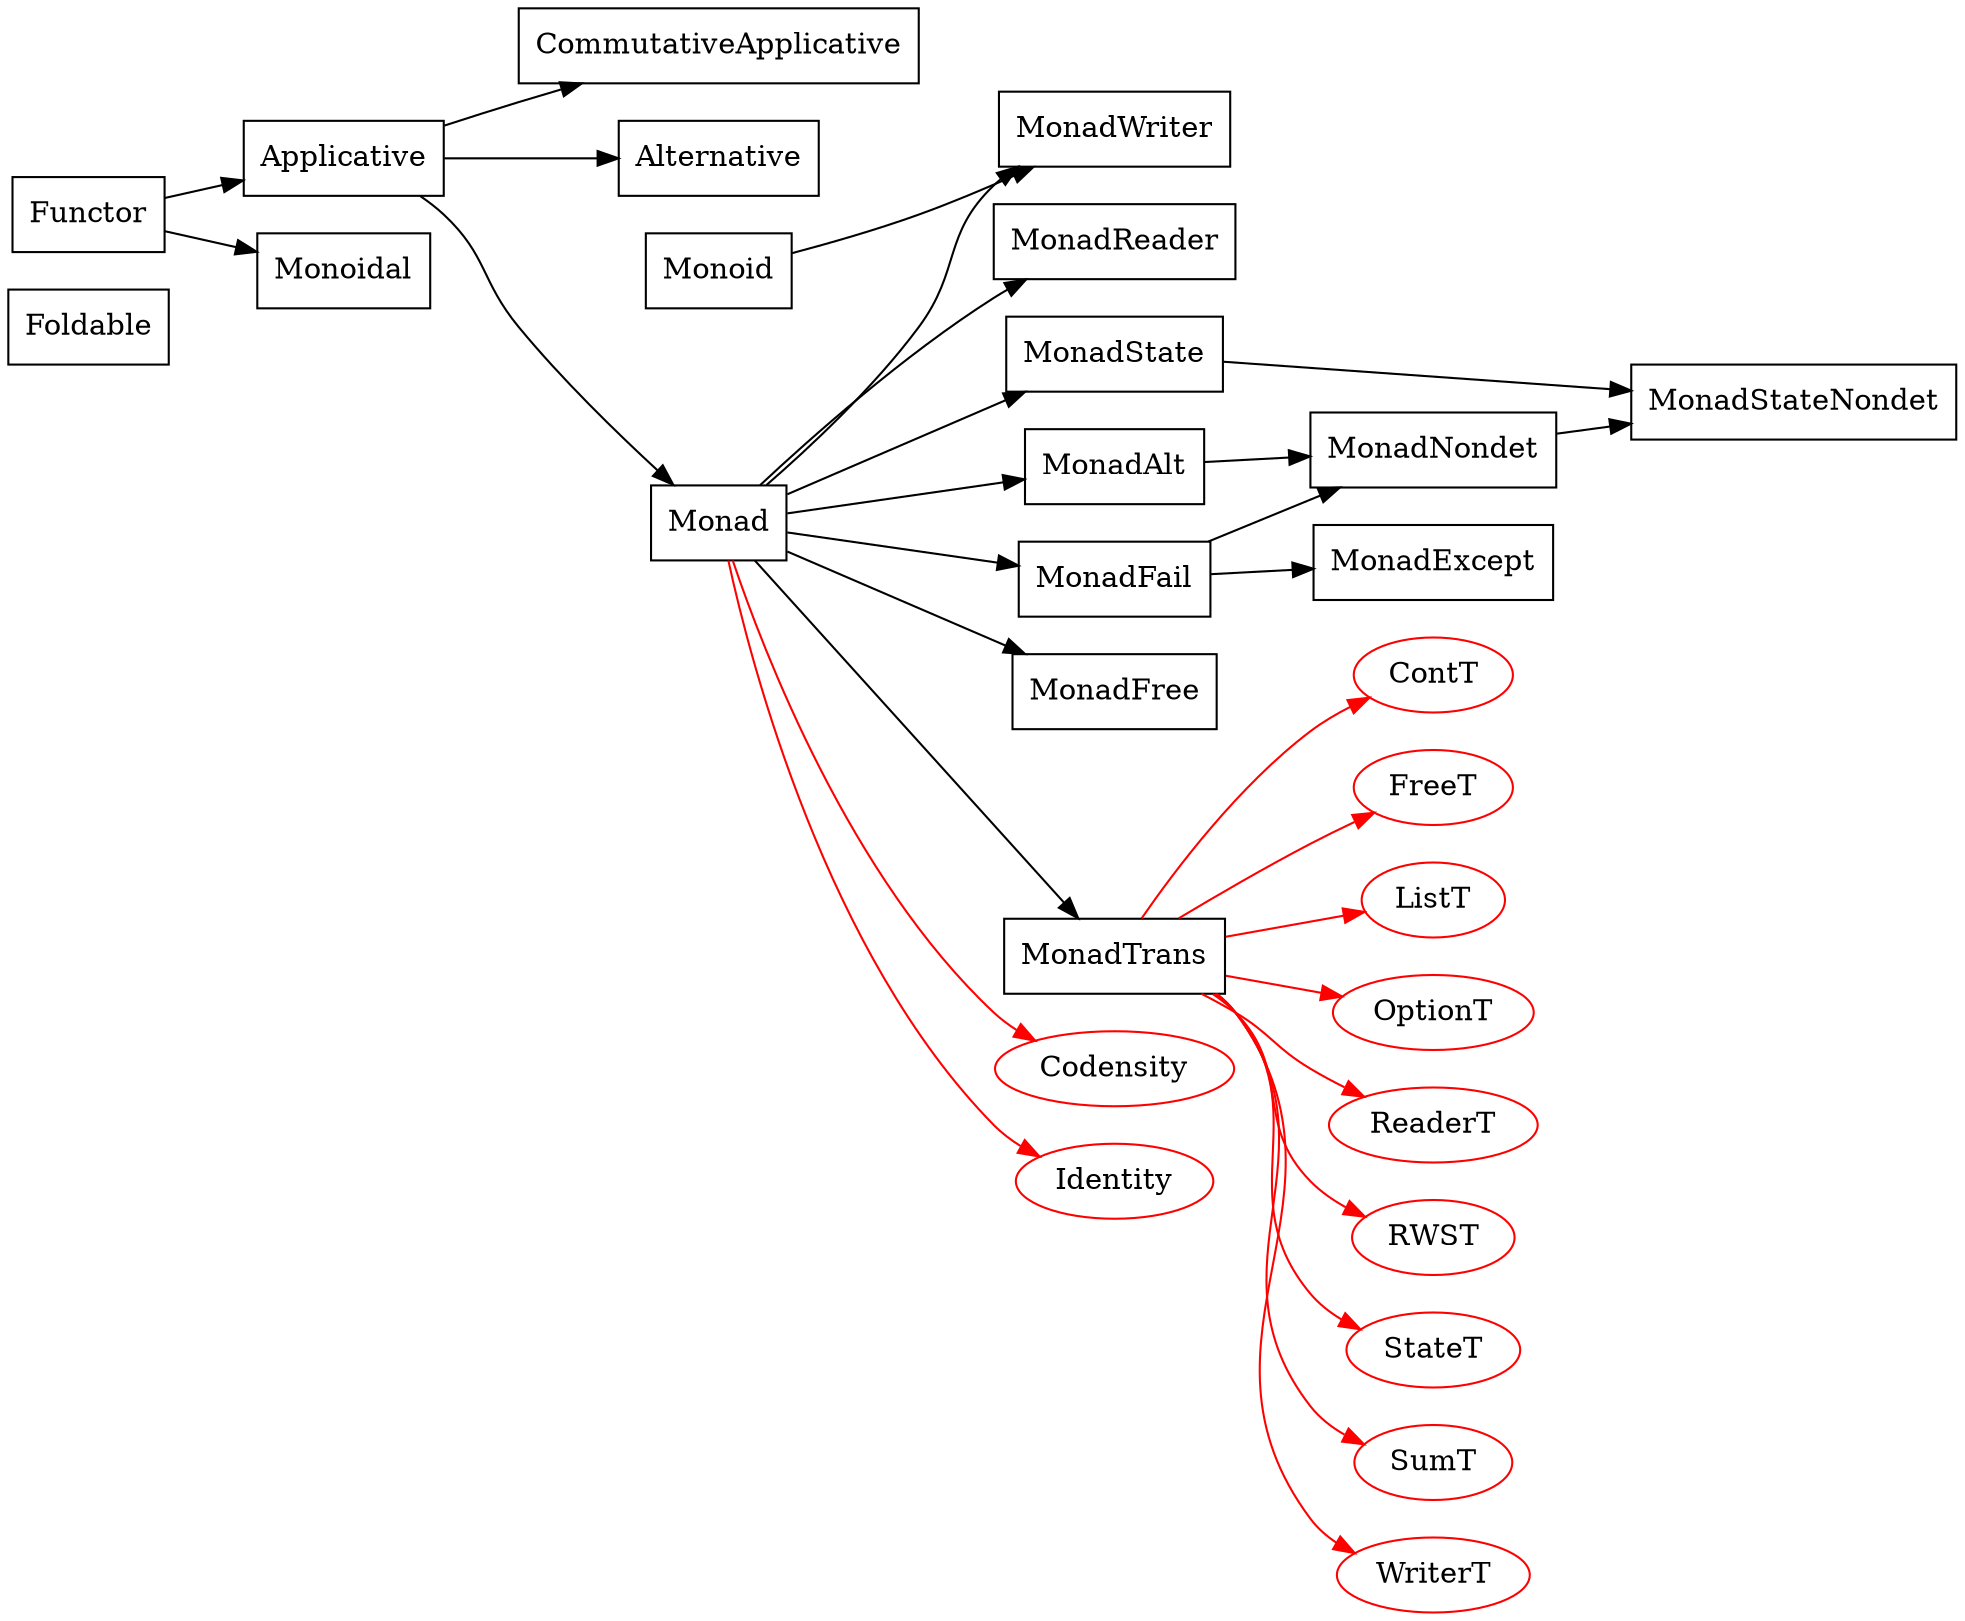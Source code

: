 digraph
{
  rankdir = LR

  node[shape = rectangle]

  Foldable

  Functor -> Applicative
  Functor -> Monoidal

  Applicative -> CommutativeApplicative
  Applicative -> Alternative
  Applicative -> Monad
  
  Monoid -> MonadWriter

  Monad ->
  {
    MonadWriter
    MonadReader
    MonadState
    MonadFail
    MonadAlt
    MonadFree
  }

  MonadFail ->
  {
    MonadNondet
    MonadExcept
  }
  MonadAlt -> MonadNondet
  MonadState -> MonadStateNondet
  MonadNondet -> MonadStateNondet
  
  Monad -> MonadTrans

  node[shape = oval, color = red]
  edge[color = red]

  Monad ->
  {
    Codensity
    Identity
  }

  MonadTrans ->
  {
      ContT
      FreeT
      ListT
      OptionT
      ReaderT
      /*RoseTreeT*/
      RWST
      StateT
      SumT
      WriterT
  }
}
